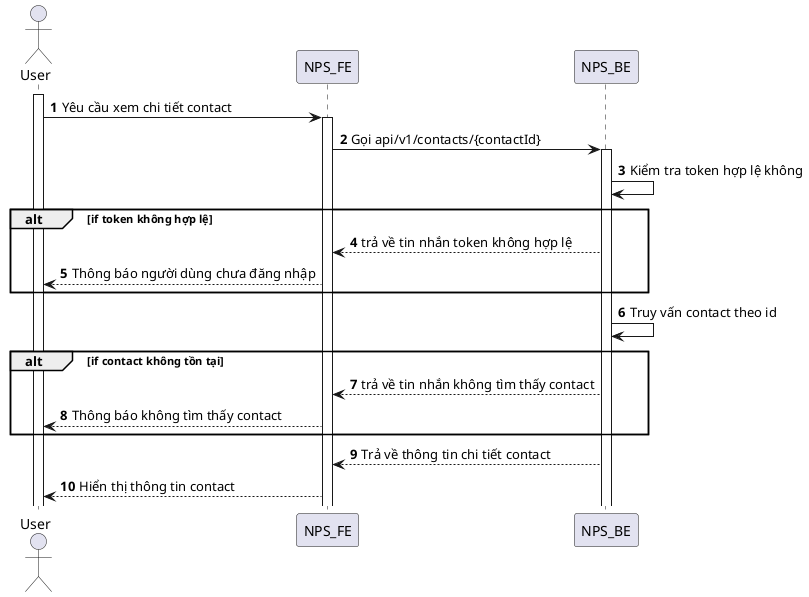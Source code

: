 @startuml
autonumber
actor User
activate User
User -> NPS_FE: Yêu cầu xem chi tiết contact
activate NPS_FE
NPS_FE -> NPS_BE: Gọi api/v1/contacts/{contactId}
activate NPS_BE
NPS_BE -> NPS_BE: Kiểm tra token hợp lệ không
alt if token không hợp lệ
NPS_BE --> NPS_FE: trả về tin nhắn token không hợp lệ
NPS_FE --> User: Thông báo người dùng chưa đăng nhập
end
NPS_BE -> NPS_BE: Truy vấn contact theo id
alt if contact không tồn tại
NPS_BE --> NPS_FE: trả về tin nhắn không tìm thấy contact
NPS_FE --> User: Thông báo không tìm thấy contact
end
NPS_BE --> NPS_FE: Trả về thông tin chi tiết contact
NPS_FE --> User: Hiển thị thông tin contact
@enduml